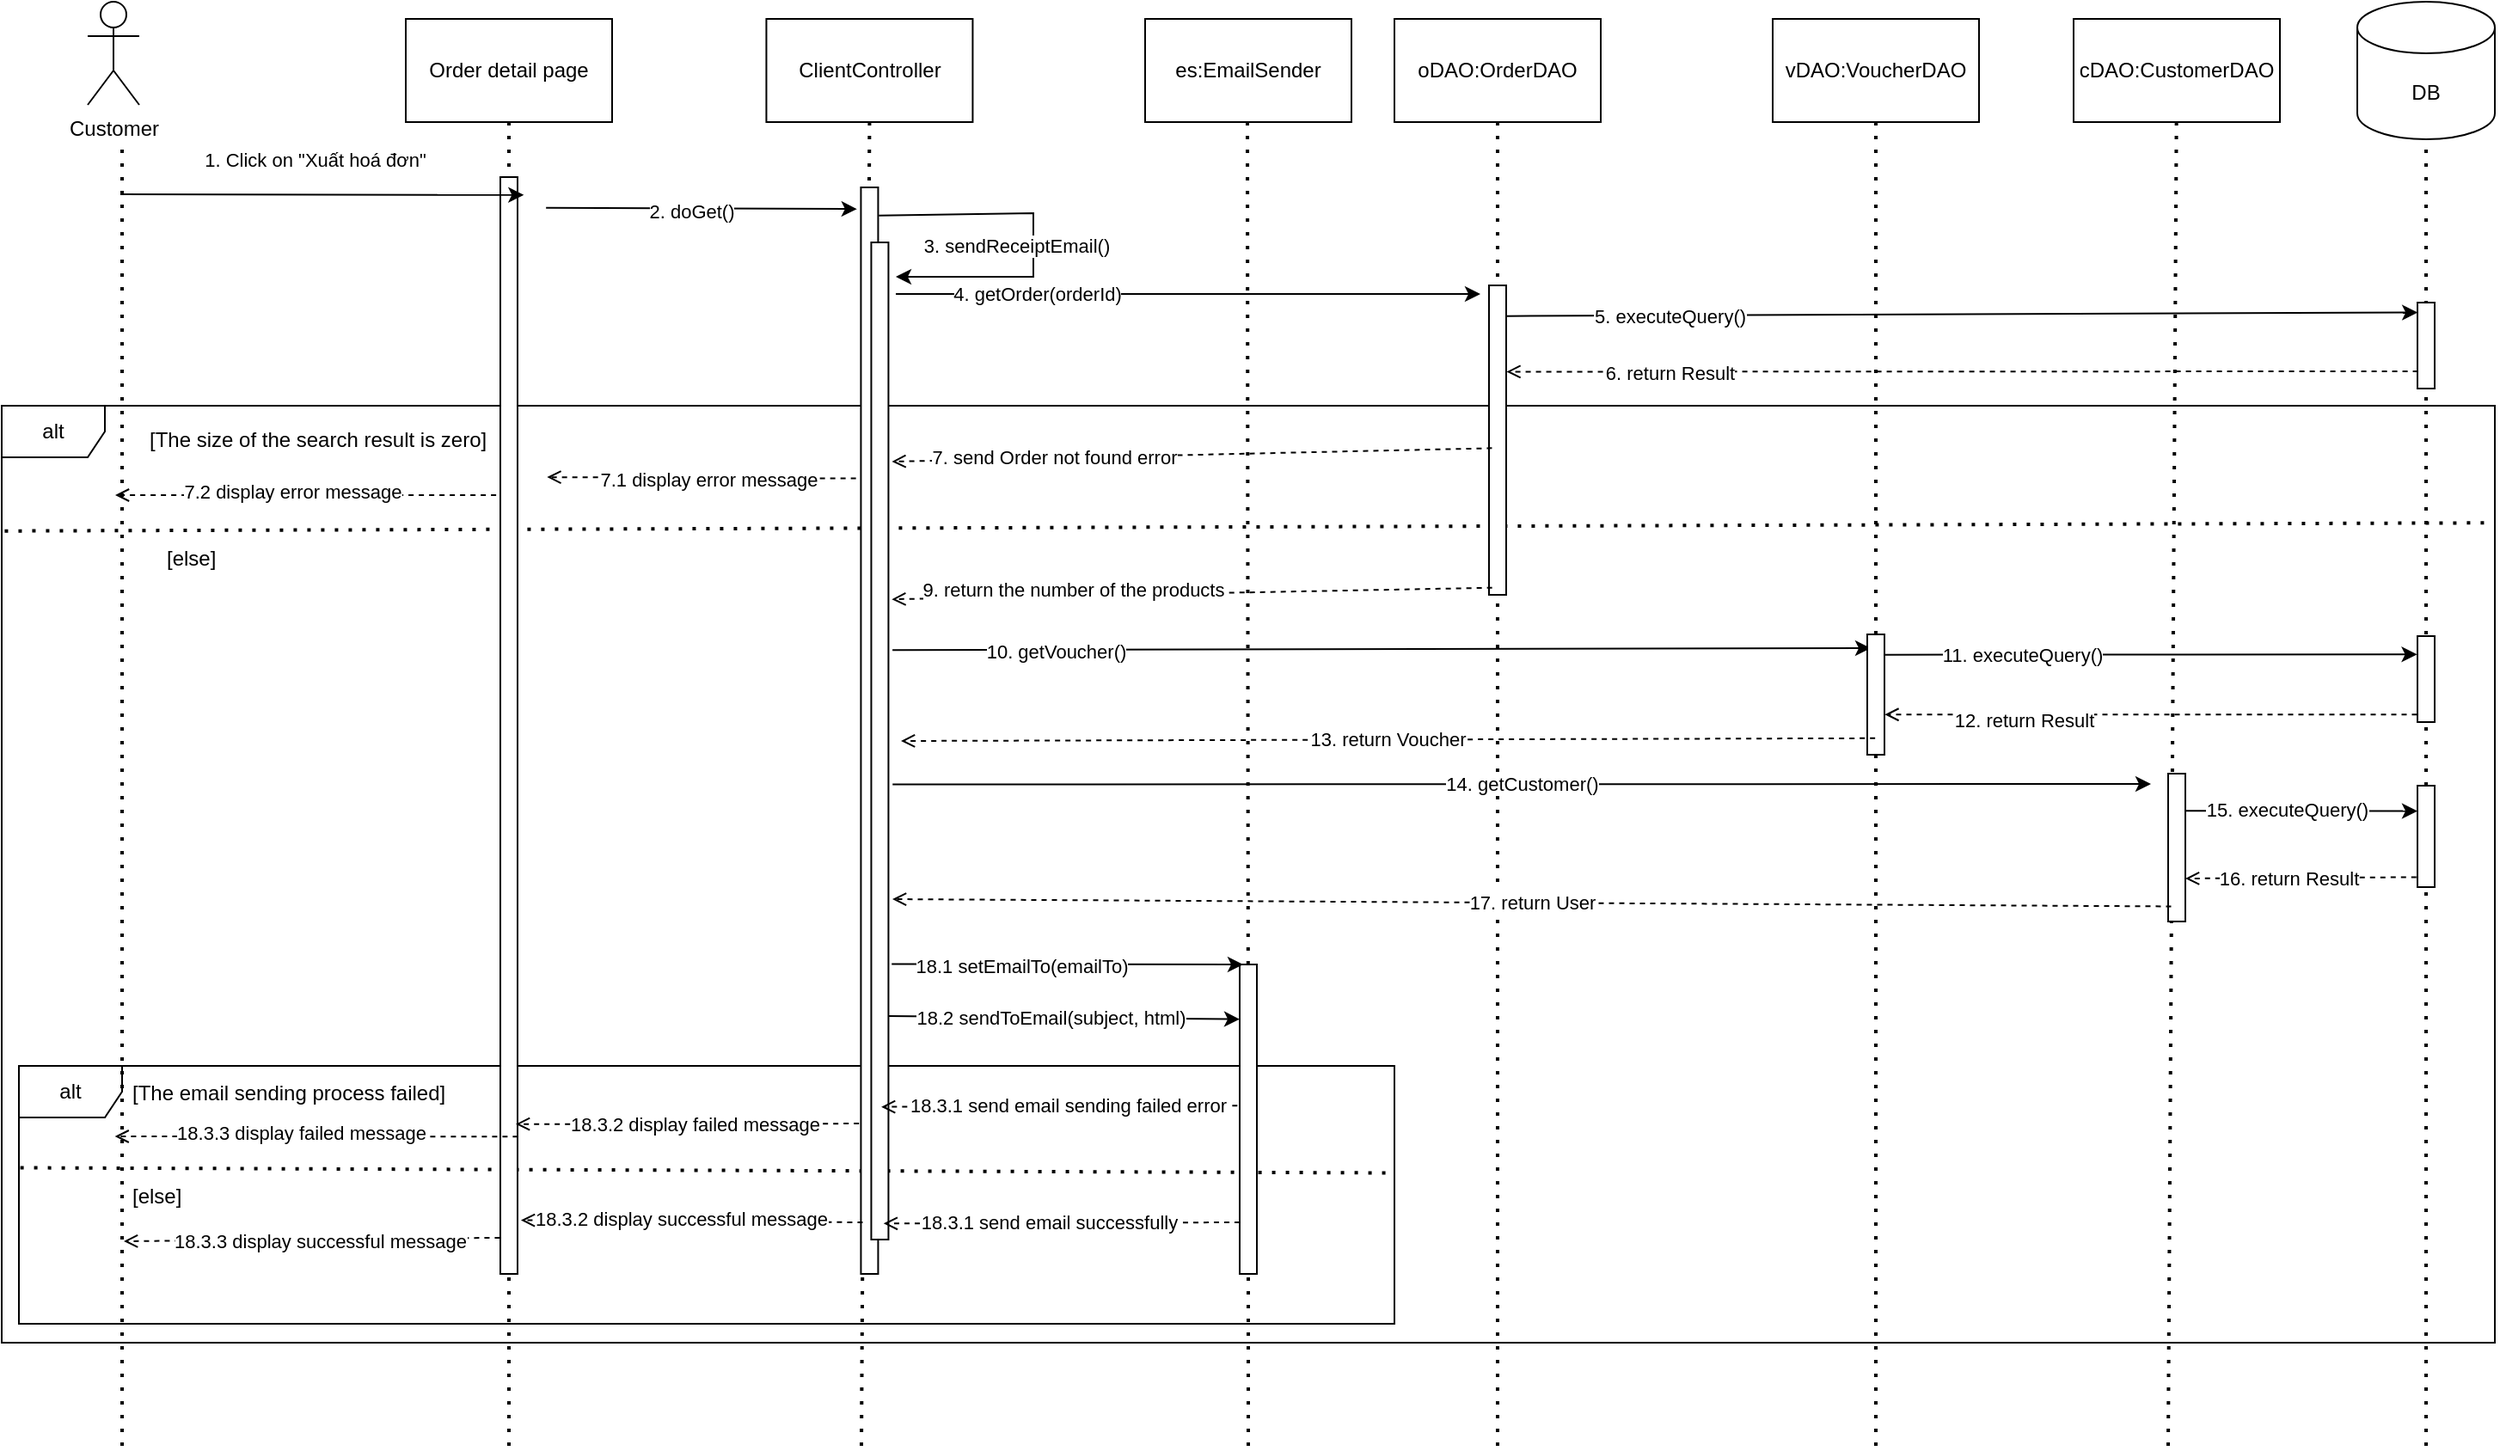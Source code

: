 <mxfile>
    <diagram name="Page-1" id="_nZHI8NYuNMjpibNF_YI">
        <mxGraphModel dx="1469" dy="444" grid="1" gridSize="10" guides="1" tooltips="1" connect="1" arrows="1" fold="1" page="1" pageScale="1" pageWidth="850" pageHeight="1100" math="0" shadow="0">
            <root>
                <mxCell id="0"/>
                <mxCell id="1" parent="0"/>
                <mxCell id="32" value="" style="endArrow=none;dashed=1;html=1;dashPattern=1 3;strokeWidth=2;rounded=0;exitX=0.001;exitY=0.395;exitDx=0;exitDy=0;exitPerimeter=0;entryX=1;entryY=0.415;entryDx=0;entryDy=0;entryPerimeter=0;" edge="1" parent="1" source="28" target="28">
                    <mxGeometry width="50" height="50" relative="1" as="geometry">
                        <mxPoint x="6.72" y="750" as="sourcePoint"/>
                        <mxPoint x="655" y="750" as="targetPoint"/>
                    </mxGeometry>
                </mxCell>
                <mxCell id="jMet_jhxjHjyP2RQHkVr-13" value="alt" style="shape=umlFrame;whiteSpace=wrap;html=1;pointerEvents=0;" parent="1" vertex="1">
                    <mxGeometry x="-10" y="275" width="1450" height="545" as="geometry"/>
                </mxCell>
                <mxCell id="28" value="alt" style="shape=umlFrame;whiteSpace=wrap;html=1;" vertex="1" parent="1">
                    <mxGeometry y="659" width="800" height="150" as="geometry"/>
                </mxCell>
                <mxCell id="4" value="" style="endArrow=none;dashed=1;html=1;dashPattern=1 3;strokeWidth=2;rounded=0;entryX=0.5;entryY=1;entryDx=0;entryDy=0;" edge="1" parent="1">
                    <mxGeometry width="50" height="50" relative="1" as="geometry">
                        <mxPoint x="1250" y="880" as="sourcePoint"/>
                        <mxPoint x="1254.83" y="110" as="targetPoint"/>
                    </mxGeometry>
                </mxCell>
                <mxCell id="bgXQf1ykJbpGTAjlQ5FK-6" value="" style="endArrow=none;dashed=1;html=1;dashPattern=1 3;strokeWidth=2;rounded=0;" parent="1" edge="1">
                    <mxGeometry width="50" height="50" relative="1" as="geometry">
                        <mxPoint x="60" y="880" as="sourcePoint"/>
                        <mxPoint x="60" y="120" as="targetPoint"/>
                    </mxGeometry>
                </mxCell>
                <mxCell id="jMet_jhxjHjyP2RQHkVr-15" value="" style="endArrow=none;dashed=1;html=1;dashPattern=1 3;strokeWidth=2;rounded=0;exitX=0.002;exitY=0.165;exitDx=0;exitDy=0;exitPerimeter=0;entryX=1;entryY=0.125;entryDx=0;entryDy=0;entryPerimeter=0;" parent="1" target="jMet_jhxjHjyP2RQHkVr-13" edge="1">
                    <mxGeometry width="50" height="50" relative="1" as="geometry">
                        <mxPoint x="-8.28" y="347.85" as="sourcePoint"/>
                        <mxPoint x="850.86" y="346.87" as="targetPoint"/>
                    </mxGeometry>
                </mxCell>
                <mxCell id="bgXQf1ykJbpGTAjlQ5FK-1" value="Customer" style="shape=umlActor;verticalLabelPosition=bottom;verticalAlign=top;html=1;outlineConnect=0;" parent="1" vertex="1">
                    <mxGeometry x="40" y="40" width="30" height="60" as="geometry"/>
                </mxCell>
                <mxCell id="bgXQf1ykJbpGTAjlQ5FK-2" value="Order detail page" style="rounded=0;whiteSpace=wrap;html=1;" parent="1" vertex="1">
                    <mxGeometry x="225" y="50" width="120" height="60" as="geometry"/>
                </mxCell>
                <mxCell id="bgXQf1ykJbpGTAjlQ5FK-3" value="ClientController" style="rounded=0;whiteSpace=wrap;html=1;" parent="1" vertex="1">
                    <mxGeometry x="434.72" y="50" width="120" height="60" as="geometry"/>
                </mxCell>
                <mxCell id="bgXQf1ykJbpGTAjlQ5FK-4" value="oDAO:OrderDAO" style="rounded=0;whiteSpace=wrap;html=1;" parent="1" vertex="1">
                    <mxGeometry x="800" y="50" width="120" height="60" as="geometry"/>
                </mxCell>
                <mxCell id="bgXQf1ykJbpGTAjlQ5FK-7" value="" style="endArrow=none;dashed=1;html=1;dashPattern=1 3;strokeWidth=2;rounded=0;entryX=0.5;entryY=1;entryDx=0;entryDy=0;" parent="1" edge="1">
                    <mxGeometry width="50" height="50" relative="1" as="geometry">
                        <mxPoint x="285" y="880" as="sourcePoint"/>
                        <mxPoint x="285" y="110.0" as="targetPoint"/>
                    </mxGeometry>
                </mxCell>
                <mxCell id="bgXQf1ykJbpGTAjlQ5FK-8" value="" style="endArrow=none;dashed=1;html=1;dashPattern=1 3;strokeWidth=2;rounded=0;entryX=0.5;entryY=1;entryDx=0;entryDy=0;" parent="1" target="bgXQf1ykJbpGTAjlQ5FK-3" edge="1">
                    <mxGeometry width="50" height="50" relative="1" as="geometry">
                        <mxPoint x="490" y="880" as="sourcePoint"/>
                        <mxPoint x="494.72" y="120" as="targetPoint"/>
                    </mxGeometry>
                </mxCell>
                <mxCell id="bgXQf1ykJbpGTAjlQ5FK-9" value="" style="endArrow=none;dashed=1;html=1;dashPattern=1 3;strokeWidth=2;rounded=0;" parent="1" edge="1">
                    <mxGeometry width="50" height="50" relative="1" as="geometry">
                        <mxPoint x="860" y="880" as="sourcePoint"/>
                        <mxPoint x="860" y="110" as="targetPoint"/>
                    </mxGeometry>
                </mxCell>
                <mxCell id="Q8KxY11AjHxzNU5WDFav-1" value="" style="rounded=0;whiteSpace=wrap;html=1;" parent="1" vertex="1">
                    <mxGeometry x="280" y="142" width="10" height="638" as="geometry"/>
                </mxCell>
                <mxCell id="Q8KxY11AjHxzNU5WDFav-2" value="1. Click on &quot;Xuất hoá đơn&quot;" style="endArrow=classic;html=1;rounded=0;entryX=-0.035;entryY=0.018;entryDx=0;entryDy=0;entryPerimeter=0;" parent="1" edge="1">
                    <mxGeometry x="-0.043" y="20" width="50" height="50" relative="1" as="geometry">
                        <mxPoint x="59" y="152" as="sourcePoint"/>
                        <mxPoint x="293.65" y="152.404" as="targetPoint"/>
                        <mxPoint as="offset"/>
                    </mxGeometry>
                </mxCell>
                <mxCell id="Q8KxY11AjHxzNU5WDFav-3" value="vDAO:VoucherDAO" style="rounded=0;whiteSpace=wrap;html=1;" parent="1" vertex="1">
                    <mxGeometry x="1020" y="50" width="120" height="60" as="geometry"/>
                </mxCell>
                <mxCell id="Q8KxY11AjHxzNU5WDFav-4" value="" style="endArrow=none;dashed=1;html=1;dashPattern=1 3;strokeWidth=2;rounded=0;entryX=0.5;entryY=1;entryDx=0;entryDy=0;" parent="1" target="Q8KxY11AjHxzNU5WDFav-3" edge="1">
                    <mxGeometry width="50" height="50" relative="1" as="geometry">
                        <mxPoint x="1080" y="880" as="sourcePoint"/>
                        <mxPoint x="1080.23" y="130" as="targetPoint"/>
                    </mxGeometry>
                </mxCell>
                <mxCell id="Q8KxY11AjHxzNU5WDFav-6" value="DB" style="shape=cylinder3;whiteSpace=wrap;html=1;boundedLbl=1;backgroundOutline=1;size=15;" parent="1" vertex="1">
                    <mxGeometry x="1360" y="40" width="80" height="80" as="geometry"/>
                </mxCell>
                <mxCell id="Q8KxY11AjHxzNU5WDFav-7" value="" style="endArrow=none;dashed=1;html=1;dashPattern=1 3;strokeWidth=2;rounded=0;entryX=0.5;entryY=1;entryDx=0;entryDy=0;" parent="1" edge="1">
                    <mxGeometry width="50" height="50" relative="1" as="geometry">
                        <mxPoint x="1400" y="880" as="sourcePoint"/>
                        <mxPoint x="1400" y="120" as="targetPoint"/>
                    </mxGeometry>
                </mxCell>
                <mxCell id="Q8KxY11AjHxzNU5WDFav-8" value="" style="endArrow=classic;html=1;rounded=0;entryX=-0.132;entryY=0.022;entryDx=0;entryDy=0;entryPerimeter=0;exitX=0.958;exitY=0.031;exitDx=0;exitDy=0;exitPerimeter=0;" parent="1" edge="1">
                    <mxGeometry x="-0.04" y="-4" width="50" height="50" relative="1" as="geometry">
                        <mxPoint x="306.58" y="159.918" as="sourcePoint"/>
                        <mxPoint x="487.4" y="160.584" as="targetPoint"/>
                        <mxPoint as="offset"/>
                    </mxGeometry>
                </mxCell>
                <mxCell id="12" value="2. doGet()" style="edgeLabel;html=1;align=center;verticalAlign=middle;resizable=0;points=[];" vertex="1" connectable="0" parent="Q8KxY11AjHxzNU5WDFav-8">
                    <mxGeometry x="-0.524" y="-2" relative="1" as="geometry">
                        <mxPoint x="41" as="offset"/>
                    </mxGeometry>
                </mxCell>
                <mxCell id="Q8KxY11AjHxzNU5WDFav-9" value="" style="rounded=0;whiteSpace=wrap;html=1;" parent="1" vertex="1">
                    <mxGeometry x="489.72" y="148" width="10" height="632" as="geometry"/>
                </mxCell>
                <mxCell id="Q8KxY11AjHxzNU5WDFav-10" value="" style="rounded=0;whiteSpace=wrap;html=1;" parent="1" vertex="1">
                    <mxGeometry x="855" y="205" width="10" height="180" as="geometry"/>
                </mxCell>
                <mxCell id="Q8KxY11AjHxzNU5WDFav-11" value="4. getOrder(orderId)" style="endArrow=classic;html=1;rounded=0;" parent="1" edge="1">
                    <mxGeometry x="-0.517" width="50" height="50" relative="1" as="geometry">
                        <mxPoint x="510" y="210" as="sourcePoint"/>
                        <mxPoint x="850" y="210" as="targetPoint"/>
                        <mxPoint as="offset"/>
                    </mxGeometry>
                </mxCell>
                <mxCell id="Q8KxY11AjHxzNU5WDFav-13" value="5. executeQuery()" style="endArrow=classic;html=1;rounded=0;entryX=0.009;entryY=0.115;entryDx=0;entryDy=0;entryPerimeter=0;exitX=1.016;exitY=0.099;exitDx=0;exitDy=0;exitPerimeter=0;" parent="1" source="Q8KxY11AjHxzNU5WDFav-10" target="jMet_jhxjHjyP2RQHkVr-2" edge="1">
                    <mxGeometry x="-0.641" y="-1" width="50" height="50" relative="1" as="geometry">
                        <mxPoint x="870" y="223" as="sourcePoint"/>
                        <mxPoint x="1390" y="225" as="targetPoint"/>
                        <mxPoint as="offset"/>
                    </mxGeometry>
                </mxCell>
                <mxCell id="jMet_jhxjHjyP2RQHkVr-2" value="" style="rounded=0;whiteSpace=wrap;html=1;" parent="1" vertex="1">
                    <mxGeometry x="1395" y="215" width="10" height="50" as="geometry"/>
                </mxCell>
                <mxCell id="jMet_jhxjHjyP2RQHkVr-4" value="6. return Result" style="endArrow=open;html=1;rounded=0;exitX=0.029;exitY=0.8;exitDx=0;exitDy=0;exitPerimeter=0;dashed=1;endFill=0;entryX=1.022;entryY=0.279;entryDx=0;entryDy=0;entryPerimeter=0;" parent="1" source="jMet_jhxjHjyP2RQHkVr-2" target="Q8KxY11AjHxzNU5WDFav-10" edge="1">
                    <mxGeometry x="0.643" y="1" width="50" height="50" relative="1" as="geometry">
                        <mxPoint x="1395.24" y="250.6" as="sourcePoint"/>
                        <mxPoint x="870" y="255" as="targetPoint"/>
                        <mxPoint as="offset"/>
                    </mxGeometry>
                </mxCell>
                <mxCell id="jMet_jhxjHjyP2RQHkVr-5" value="7. send Order not found error" style="endArrow=open;html=1;rounded=0;dashed=1;endFill=0;exitX=-0.028;exitY=0.526;exitDx=0;exitDy=0;exitPerimeter=0;entryX=1;entryY=0.25;entryDx=0;entryDy=0;" parent="1" edge="1">
                    <mxGeometry x="0.458" width="50" height="50" relative="1" as="geometry">
                        <mxPoint x="856.72" y="299.68" as="sourcePoint"/>
                        <mxPoint x="507.72" y="307.5" as="targetPoint"/>
                        <mxPoint as="offset"/>
                    </mxGeometry>
                </mxCell>
                <mxCell id="jMet_jhxjHjyP2RQHkVr-6" value="" style="endArrow=open;html=1;rounded=0;exitX=-0.189;exitY=0.296;exitDx=0;exitDy=0;dashed=1;endFill=0;exitPerimeter=0;entryX=1.317;entryY=0.302;entryDx=0;entryDy=0;entryPerimeter=0;" parent="1" edge="1">
                    <mxGeometry x="0.076" y="-2" width="50" height="50" relative="1" as="geometry">
                        <mxPoint x="486.83" y="317.312" as="sourcePoint"/>
                        <mxPoint x="307.17" y="316.556" as="targetPoint"/>
                        <mxPoint as="offset"/>
                    </mxGeometry>
                </mxCell>
                <mxCell id="14" value="7.1 display error message" style="edgeLabel;html=1;align=center;verticalAlign=middle;resizable=0;points=[];" vertex="1" connectable="0" parent="jMet_jhxjHjyP2RQHkVr-6">
                    <mxGeometry x="0.469" y="1" relative="1" as="geometry">
                        <mxPoint x="46" as="offset"/>
                    </mxGeometry>
                </mxCell>
                <mxCell id="jMet_jhxjHjyP2RQHkVr-7" value="7.2 display error message" style="endArrow=open;html=1;rounded=0;dashed=1;endFill=0;exitX=-0.044;exitY=0.29;exitDx=0;exitDy=0;exitPerimeter=0;" parent="1" edge="1">
                    <mxGeometry x="0.076" y="-2" width="50" height="50" relative="1" as="geometry">
                        <mxPoint x="277.56" y="327.02" as="sourcePoint"/>
                        <mxPoint x="56" y="327" as="targetPoint"/>
                        <mxPoint as="offset"/>
                    </mxGeometry>
                </mxCell>
                <mxCell id="jMet_jhxjHjyP2RQHkVr-8" value="" style="endArrow=open;html=1;rounded=0;dashed=1;endFill=0;exitX=-0.018;exitY=0.977;exitDx=0;exitDy=0;exitPerimeter=0;entryX=0.995;entryY=0.407;entryDx=0;entryDy=0;entryPerimeter=0;" parent="1" edge="1">
                    <mxGeometry x="0.074" y="-2" width="50" height="50" relative="1" as="geometry">
                        <mxPoint x="856.82" y="380.86" as="sourcePoint"/>
                        <mxPoint x="507.67" y="387.57" as="targetPoint"/>
                        <mxPoint as="offset"/>
                    </mxGeometry>
                </mxCell>
                <mxCell id="9" value="9. return the number of the products" style="edgeLabel;html=1;align=center;verticalAlign=middle;resizable=0;points=[];" vertex="1" connectable="0" parent="jMet_jhxjHjyP2RQHkVr-8">
                    <mxGeometry x="-0.053" y="1" relative="1" as="geometry">
                        <mxPoint x="-79" y="-3" as="offset"/>
                    </mxGeometry>
                </mxCell>
                <mxCell id="jMet_jhxjHjyP2RQHkVr-14" value="[The size of the search result is zero]" style="text;strokeColor=none;fillColor=none;align=left;verticalAlign=middle;spacingLeft=4;spacingRight=4;overflow=hidden;points=[[0,0.5],[1,0.5]];portConstraint=eastwest;rotatable=0;whiteSpace=wrap;html=1;" parent="1" vertex="1">
                    <mxGeometry x="70" y="280" width="210" height="30" as="geometry"/>
                </mxCell>
                <mxCell id="jMet_jhxjHjyP2RQHkVr-16" value="[else]" style="text;strokeColor=none;fillColor=none;align=left;verticalAlign=middle;spacingLeft=4;spacingRight=4;overflow=hidden;points=[[0,0.5],[1,0.5]];portConstraint=eastwest;rotatable=0;whiteSpace=wrap;html=1;" parent="1" vertex="1">
                    <mxGeometry x="80" y="349" width="40" height="30" as="geometry"/>
                </mxCell>
                <mxCell id="jMet_jhxjHjyP2RQHkVr-18" value="10. getVoucher()" style="endArrow=classic;html=1;rounded=0;exitX=1.034;exitY=0.465;exitDx=0;exitDy=0;exitPerimeter=0;" parent="1" edge="1">
                    <mxGeometry x="-0.667" y="-1" width="50" height="50" relative="1" as="geometry">
                        <mxPoint x="508.06" y="417.15" as="sourcePoint"/>
                        <mxPoint x="1077" y="416" as="targetPoint"/>
                        <mxPoint as="offset"/>
                    </mxGeometry>
                </mxCell>
                <mxCell id="jMet_jhxjHjyP2RQHkVr-19" value="" style="rounded=0;whiteSpace=wrap;html=1;" parent="1" vertex="1">
                    <mxGeometry x="1075" y="408" width="10" height="70" as="geometry"/>
                </mxCell>
                <mxCell id="jMet_jhxjHjyP2RQHkVr-20" value="13. return Voucher" style="endArrow=open;html=1;rounded=0;dashed=1;endFill=0;exitX=0.158;exitY=0.863;exitDx=0;exitDy=0;exitPerimeter=0;" parent="1" edge="1">
                    <mxGeometry width="50" height="50" relative="1" as="geometry">
                        <mxPoint x="1079.58" y="468.41" as="sourcePoint"/>
                        <mxPoint x="513" y="470" as="targetPoint"/>
                    </mxGeometry>
                </mxCell>
                <mxCell id="jMet_jhxjHjyP2RQHkVr-21" value="11. executeQuery()" style="endArrow=classic;html=1;rounded=0;entryX=-0.023;entryY=0.213;entryDx=0;entryDy=0;entryPerimeter=0;exitX=1.047;exitY=0.169;exitDx=0;exitDy=0;exitPerimeter=0;" parent="1" target="jMet_jhxjHjyP2RQHkVr-22" edge="1" source="jMet_jhxjHjyP2RQHkVr-19">
                    <mxGeometry x="-0.483" width="50" height="50" relative="1" as="geometry">
                        <mxPoint x="1145.19" y="419.63" as="sourcePoint"/>
                        <mxPoint x="1395.94" y="419.7" as="targetPoint"/>
                        <mxPoint as="offset"/>
                    </mxGeometry>
                </mxCell>
                <mxCell id="jMet_jhxjHjyP2RQHkVr-22" value="" style="rounded=0;whiteSpace=wrap;html=1;" parent="1" vertex="1">
                    <mxGeometry x="1395" y="409" width="10" height="50" as="geometry"/>
                </mxCell>
                <mxCell id="jMet_jhxjHjyP2RQHkVr-23" value="12. return Result" style="endArrow=open;html=1;rounded=0;entryX=1.019;entryY=0.666;entryDx=0;entryDy=0;dashed=1;endFill=0;exitX=-0.026;exitY=0.913;exitDx=0;exitDy=0;exitPerimeter=0;entryPerimeter=0;" parent="1" source="jMet_jhxjHjyP2RQHkVr-22" edge="1" target="jMet_jhxjHjyP2RQHkVr-19">
                    <mxGeometry x="0.478" y="3" width="50" height="50" relative="1" as="geometry">
                        <mxPoint x="1390" y="455" as="sourcePoint"/>
                        <mxPoint x="1146.0" y="454.5" as="targetPoint"/>
                        <mxPoint as="offset"/>
                    </mxGeometry>
                </mxCell>
                <mxCell id="jMet_jhxjHjyP2RQHkVr-25" value="14. getCustomer()" style="endArrow=classic;html=1;rounded=0;exitX=1.041;exitY=0.726;exitDx=0;exitDy=0;exitPerimeter=0;" parent="1" edge="1">
                    <mxGeometry width="50" height="50" relative="1" as="geometry">
                        <mxPoint x="508.13" y="495.26" as="sourcePoint"/>
                        <mxPoint x="1240" y="495" as="targetPoint"/>
                    </mxGeometry>
                </mxCell>
                <mxCell id="jMet_jhxjHjyP2RQHkVr-26" value="" style="rounded=0;whiteSpace=wrap;html=1;" parent="1" vertex="1">
                    <mxGeometry x="1250" y="489" width="10" height="86" as="geometry"/>
                </mxCell>
                <mxCell id="jMet_jhxjHjyP2RQHkVr-27" value="" style="rounded=0;whiteSpace=wrap;html=1;" parent="1" vertex="1">
                    <mxGeometry x="1395" y="496" width="10" height="59" as="geometry"/>
                </mxCell>
                <mxCell id="jMet_jhxjHjyP2RQHkVr-28" value="" style="endArrow=classic;html=1;rounded=0;exitX=1.027;exitY=0.251;exitDx=0;exitDy=0;exitPerimeter=0;entryX=0;entryY=0.25;entryDx=0;entryDy=0;" parent="1" source="jMet_jhxjHjyP2RQHkVr-26" target="jMet_jhxjHjyP2RQHkVr-27" edge="1">
                    <mxGeometry x="-0.717" width="50" height="50" relative="1" as="geometry">
                        <mxPoint x="1261" y="510.5" as="sourcePoint"/>
                        <mxPoint x="1790.11" y="508.39" as="targetPoint"/>
                        <mxPoint as="offset"/>
                    </mxGeometry>
                </mxCell>
                <mxCell id="6" value="15. executeQuery()" style="edgeLabel;html=1;align=center;verticalAlign=middle;resizable=0;points=[];" vertex="1" connectable="0" parent="jMet_jhxjHjyP2RQHkVr-28">
                    <mxGeometry x="-0.129" y="1" relative="1" as="geometry">
                        <mxPoint as="offset"/>
                    </mxGeometry>
                </mxCell>
                <mxCell id="jMet_jhxjHjyP2RQHkVr-29" value="" style="endArrow=open;html=1;rounded=0;dashed=1;endFill=0;exitX=-0.061;exitY=0.902;exitDx=0;exitDy=0;exitPerimeter=0;" parent="1" source="jMet_jhxjHjyP2RQHkVr-27" edge="1">
                    <mxGeometry x="0.717" y="2" width="50" height="50" relative="1" as="geometry">
                        <mxPoint x="1390" y="550.151" as="sourcePoint"/>
                        <mxPoint x="1260" y="550" as="targetPoint"/>
                        <mxPoint as="offset"/>
                    </mxGeometry>
                </mxCell>
                <mxCell id="8" value="16. return Result" style="edgeLabel;html=1;align=center;verticalAlign=middle;resizable=0;points=[];" vertex="1" connectable="0" parent="jMet_jhxjHjyP2RQHkVr-29">
                    <mxGeometry x="0.114" relative="1" as="geometry">
                        <mxPoint as="offset"/>
                    </mxGeometry>
                </mxCell>
                <mxCell id="jMet_jhxjHjyP2RQHkVr-30" value="17. return User" style="endArrow=open;html=1;rounded=0;exitX=-0.026;exitY=0.898;exitDx=0;exitDy=0;dashed=1;endFill=0;exitPerimeter=0;" parent="1" edge="1">
                    <mxGeometry width="50" height="50" relative="1" as="geometry">
                        <mxPoint x="1251.74" y="566.228" as="sourcePoint"/>
                        <mxPoint x="508" y="562" as="targetPoint"/>
                    </mxGeometry>
                </mxCell>
                <mxCell id="jMet_jhxjHjyP2RQHkVr-32" value="18.3.3 display failed message" style="endArrow=open;html=1;rounded=0;dashed=1;endFill=0;exitX=-0.061;exitY=0.911;exitDx=0;exitDy=0;exitPerimeter=0;" parent="1" edge="1">
                    <mxGeometry x="0.075" y="-2" width="50" height="50" relative="1" as="geometry">
                        <mxPoint x="290.2" y="700.128" as="sourcePoint"/>
                        <mxPoint x="55.81" y="700" as="targetPoint"/>
                        <mxPoint as="offset"/>
                    </mxGeometry>
                </mxCell>
                <mxCell id="jMet_jhxjHjyP2RQHkVr-33" value="" style="rounded=0;whiteSpace=wrap;html=1;" parent="1" vertex="1">
                    <mxGeometry x="495.72" y="180" width="10" height="580" as="geometry"/>
                </mxCell>
                <mxCell id="jMet_jhxjHjyP2RQHkVr-34" value="3. sendReceiptEmail()" style="endArrow=classic;html=1;rounded=0;exitX=1.042;exitY=0.026;exitDx=0;exitDy=0;exitPerimeter=0;" parent="1" source="Q8KxY11AjHxzNU5WDFav-9" edge="1">
                    <mxGeometry x="0.047" y="-10" width="50" height="50" relative="1" as="geometry">
                        <mxPoint x="509.72" y="161" as="sourcePoint"/>
                        <mxPoint x="510" y="200" as="targetPoint"/>
                        <mxPoint as="offset"/>
                        <Array as="points">
                            <mxPoint x="590" y="163"/>
                            <mxPoint x="590" y="200"/>
                            <mxPoint x="550" y="200"/>
                        </Array>
                    </mxGeometry>
                </mxCell>
                <mxCell id="3" value="cDAO:CustomerDAO" style="rounded=0;whiteSpace=wrap;html=1;" vertex="1" parent="1">
                    <mxGeometry x="1195" y="50" width="120" height="60" as="geometry"/>
                </mxCell>
                <mxCell id="10" value="es:EmailSender" style="rounded=0;whiteSpace=wrap;html=1;" vertex="1" parent="1">
                    <mxGeometry x="655" y="50" width="120" height="60" as="geometry"/>
                </mxCell>
                <mxCell id="18" value="" style="endArrow=none;dashed=1;html=1;dashPattern=1 3;strokeWidth=2;rounded=0;startArrow=none;" edge="1" parent="1" source="20">
                    <mxGeometry width="50" height="50" relative="1" as="geometry">
                        <mxPoint x="714.5" y="680.0" as="sourcePoint"/>
                        <mxPoint x="714.5" y="110" as="targetPoint"/>
                    </mxGeometry>
                </mxCell>
                <mxCell id="21" value="" style="endArrow=none;dashed=1;html=1;dashPattern=1 3;strokeWidth=2;rounded=0;" edge="1" parent="1" target="20">
                    <mxGeometry width="50" height="50" relative="1" as="geometry">
                        <mxPoint x="715" y="880" as="sourcePoint"/>
                        <mxPoint x="714.5" y="110" as="targetPoint"/>
                    </mxGeometry>
                </mxCell>
                <mxCell id="20" value="" style="rounded=0;whiteSpace=wrap;html=1;" vertex="1" parent="1">
                    <mxGeometry x="710" y="600" width="10" height="180" as="geometry"/>
                </mxCell>
                <mxCell id="22" value="" style="endArrow=classic;html=1;entryX=0;entryY=0;entryDx=0;entryDy=0;exitX=0.99;exitY=0.823;exitDx=0;exitDy=0;exitPerimeter=0;" edge="1" parent="1">
                    <mxGeometry width="50" height="50" relative="1" as="geometry">
                        <mxPoint x="507.62" y="599.73" as="sourcePoint"/>
                        <mxPoint x="712" y="600.0" as="targetPoint"/>
                    </mxGeometry>
                </mxCell>
                <mxCell id="24" value="18.1 setEmailTo(emailTo)" style="edgeLabel;html=1;align=center;verticalAlign=middle;resizable=0;points=[];" vertex="1" connectable="0" parent="22">
                    <mxGeometry x="-0.264" y="-1" relative="1" as="geometry">
                        <mxPoint as="offset"/>
                    </mxGeometry>
                </mxCell>
                <mxCell id="26" value="" style="endArrow=classic;html=1;exitX=0.996;exitY=0.907;exitDx=0;exitDy=0;exitPerimeter=0;entryX=0;entryY=0;entryDx=0;entryDy=0;" edge="1" parent="1">
                    <mxGeometry width="50" height="50" relative="1" as="geometry">
                        <mxPoint x="505.68" y="630.0" as="sourcePoint"/>
                        <mxPoint x="710" y="631.85" as="targetPoint"/>
                    </mxGeometry>
                </mxCell>
                <mxCell id="27" value="18.2 sendToEmail(subject, html)" style="edgeLabel;html=1;align=center;verticalAlign=middle;resizable=0;points=[];" vertex="1" connectable="0" parent="26">
                    <mxGeometry x="-0.264" y="-1" relative="1" as="geometry">
                        <mxPoint x="19" y="-1" as="offset"/>
                    </mxGeometry>
                </mxCell>
                <mxCell id="33" value="" style="endArrow=open;html=1;dashed=1;endFill=0;entryX=1.484;entryY=0.935;entryDx=0;entryDy=0;entryPerimeter=0;exitX=0.167;exitY=0.632;exitDx=0;exitDy=0;exitPerimeter=0;" edge="1" parent="1">
                    <mxGeometry width="50" height="50" relative="1" as="geometry">
                        <mxPoint x="708.67" y="682.16" as="sourcePoint"/>
                        <mxPoint x="501.56" y="682.82" as="targetPoint"/>
                    </mxGeometry>
                </mxCell>
                <mxCell id="34" value="18.3.1 send email sending failed error" style="edgeLabel;html=1;align=center;verticalAlign=middle;resizable=0;points=[];" vertex="1" connectable="0" parent="33">
                    <mxGeometry x="0.432" y="-1" relative="1" as="geometry">
                        <mxPoint x="50" as="offset"/>
                    </mxGeometry>
                </mxCell>
                <mxCell id="35" value="[The email sending process failed]" style="text;strokeColor=none;fillColor=none;align=left;verticalAlign=middle;spacingLeft=4;spacingRight=4;overflow=hidden;points=[[0,0.5],[1,0.5]];portConstraint=eastwest;rotatable=0;whiteSpace=wrap;html=1;" vertex="1" parent="1">
                    <mxGeometry x="60" y="660" width="210" height="30" as="geometry"/>
                </mxCell>
                <mxCell id="36" value="[else]" style="text;strokeColor=none;fillColor=none;align=left;verticalAlign=middle;spacingLeft=4;spacingRight=4;overflow=hidden;points=[[0,0.5],[1,0.5]];portConstraint=eastwest;rotatable=0;whiteSpace=wrap;html=1;" vertex="1" parent="1">
                    <mxGeometry x="60" y="720" width="210" height="30" as="geometry"/>
                </mxCell>
                <mxCell id="38" value="" style="endArrow=open;html=1;dashed=1;endFill=0;entryX=1;entryY=0.843;entryDx=0;entryDy=0;entryPerimeter=0;exitX=-0.013;exitY=0.841;exitDx=0;exitDy=0;exitPerimeter=0;" edge="1" parent="1">
                    <mxGeometry width="50" height="50" relative="1" as="geometry">
                        <mxPoint x="488.59" y="692.512" as="sourcePoint"/>
                        <mxPoint x="289" y="692.834" as="targetPoint"/>
                        <Array as="points">
                            <mxPoint x="389" y="693"/>
                        </Array>
                    </mxGeometry>
                </mxCell>
                <mxCell id="39" value="18.3.2 display failed message" style="edgeLabel;html=1;align=center;verticalAlign=middle;resizable=0;points=[];" vertex="1" connectable="0" parent="38">
                    <mxGeometry x="0.432" y="-1" relative="1" as="geometry">
                        <mxPoint x="47" y="1" as="offset"/>
                    </mxGeometry>
                </mxCell>
                <mxCell id="40" value="" style="endArrow=open;html=1;dashed=1;endFill=0;entryX=1.484;entryY=0.935;entryDx=0;entryDy=0;entryPerimeter=0;exitX=0.167;exitY=0.632;exitDx=0;exitDy=0;exitPerimeter=0;" edge="1" parent="1">
                    <mxGeometry width="50" height="50" relative="1" as="geometry">
                        <mxPoint x="710.0" y="750.0" as="sourcePoint"/>
                        <mxPoint x="502.89" y="750.66" as="targetPoint"/>
                    </mxGeometry>
                </mxCell>
                <mxCell id="41" value="18.3.1 send email successfully" style="edgeLabel;html=1;align=center;verticalAlign=middle;resizable=0;points=[];" vertex="1" connectable="0" parent="40">
                    <mxGeometry x="0.432" y="-1" relative="1" as="geometry">
                        <mxPoint x="37" as="offset"/>
                    </mxGeometry>
                </mxCell>
                <mxCell id="42" value="" style="endArrow=open;html=1;dashed=1;endFill=0;exitX=0.167;exitY=0.632;exitDx=0;exitDy=0;exitPerimeter=0;entryX=0.897;entryY=0.951;entryDx=0;entryDy=0;entryPerimeter=0;" edge="1" parent="1">
                    <mxGeometry width="50" height="50" relative="1" as="geometry">
                        <mxPoint x="490.72" y="750" as="sourcePoint"/>
                        <mxPoint x="291.97" y="748.738" as="targetPoint"/>
                    </mxGeometry>
                </mxCell>
                <mxCell id="43" value="18.3.2 display successful message" style="edgeLabel;html=1;align=center;verticalAlign=middle;resizable=0;points=[];" vertex="1" connectable="0" parent="42">
                    <mxGeometry x="0.432" y="-1" relative="1" as="geometry">
                        <mxPoint x="37" as="offset"/>
                    </mxGeometry>
                </mxCell>
                <mxCell id="48" value="" style="endArrow=open;html=1;dashed=1;endFill=0;exitX=-0.128;exitY=0.967;exitDx=0;exitDy=0;exitPerimeter=0;" edge="1" parent="1">
                    <mxGeometry width="50" height="50" relative="1" as="geometry">
                        <mxPoint x="279.72" y="758.946" as="sourcePoint"/>
                        <mxPoint x="61" y="761" as="targetPoint"/>
                    </mxGeometry>
                </mxCell>
                <mxCell id="49" value="18.3.3 display successful message" style="edgeLabel;html=1;align=center;verticalAlign=middle;resizable=0;points=[];" vertex="1" connectable="0" parent="48">
                    <mxGeometry x="0.432" y="-1" relative="1" as="geometry">
                        <mxPoint x="52" y="1" as="offset"/>
                    </mxGeometry>
                </mxCell>
            </root>
        </mxGraphModel>
    </diagram>
</mxfile>
